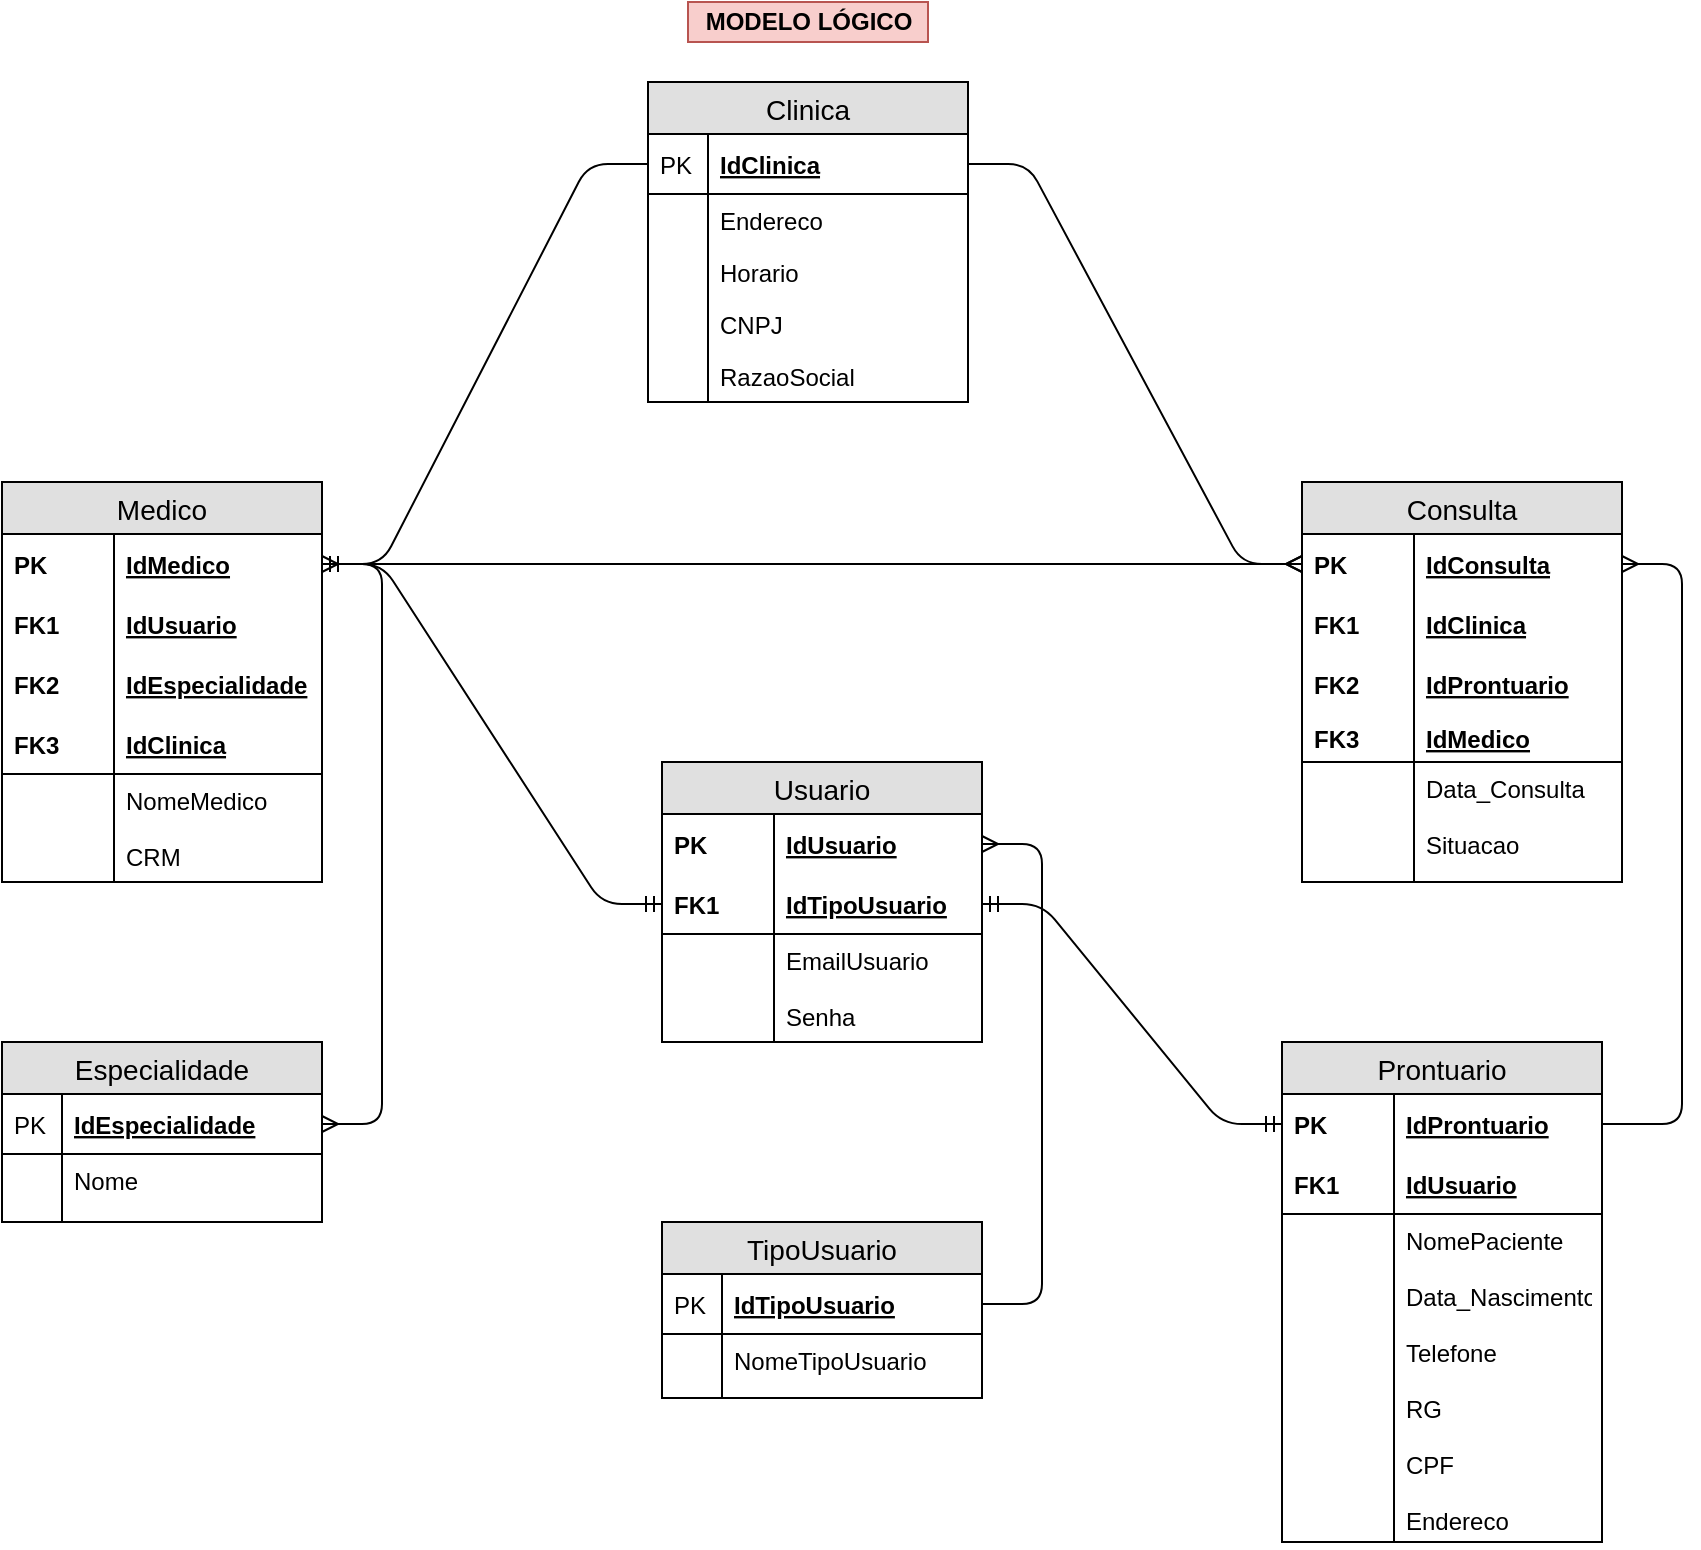 <mxfile version="12.6.7" pages="2"><diagram id="62v4fW86ixh1rHZO0dCC" name="Page-1"><mxGraphModel dx="1102" dy="614" grid="1" gridSize="10" guides="1" tooltips="1" connect="1" arrows="1" fold="1" page="1" pageScale="1" pageWidth="827" pageHeight="1169" math="0" shadow="0"><root><mxCell id="0"/><mxCell id="1" parent="0"/><mxCell id="PwgxixnQ3mwOwHlUqCw0-1" value="MODELO LÓGICO" style="text;html=1;align=center;verticalAlign=middle;resizable=0;points=[];autosize=1;fillColor=#f8cecc;strokeColor=#b85450;fontStyle=1" parent="1" vertex="1"><mxGeometry x="353" width="120" height="20" as="geometry"/></mxCell><mxCell id="dpFti6KTdkRQyseSQDnC-2" value="Clinica" style="swimlane;fontStyle=0;childLayout=stackLayout;horizontal=1;startSize=26;fillColor=#e0e0e0;horizontalStack=0;resizeParent=1;resizeParentMax=0;resizeLast=0;collapsible=1;marginBottom=0;swimlaneFillColor=#ffffff;align=center;fontSize=14;" parent="1" vertex="1"><mxGeometry x="333" y="40" width="160" height="160" as="geometry"/></mxCell><mxCell id="dpFti6KTdkRQyseSQDnC-3" value="IdClinica" style="shape=partialRectangle;top=0;left=0;right=0;bottom=1;align=left;verticalAlign=middle;fillColor=none;spacingLeft=34;spacingRight=4;overflow=hidden;rotatable=0;points=[[0,0.5],[1,0.5]];portConstraint=eastwest;dropTarget=0;fontStyle=5;fontSize=12;" parent="dpFti6KTdkRQyseSQDnC-2" vertex="1"><mxGeometry y="26" width="160" height="30" as="geometry"/></mxCell><mxCell id="dpFti6KTdkRQyseSQDnC-4" value="PK" style="shape=partialRectangle;top=0;left=0;bottom=0;fillColor=none;align=left;verticalAlign=middle;spacingLeft=4;spacingRight=4;overflow=hidden;rotatable=0;points=[];portConstraint=eastwest;part=1;fontSize=12;" parent="dpFti6KTdkRQyseSQDnC-3" vertex="1" connectable="0"><mxGeometry width="30" height="30" as="geometry"/></mxCell><mxCell id="dpFti6KTdkRQyseSQDnC-5" value="Endereco" style="shape=partialRectangle;top=0;left=0;right=0;bottom=0;align=left;verticalAlign=top;fillColor=none;spacingLeft=34;spacingRight=4;overflow=hidden;rotatable=0;points=[[0,0.5],[1,0.5]];portConstraint=eastwest;dropTarget=0;fontSize=12;" parent="dpFti6KTdkRQyseSQDnC-2" vertex="1"><mxGeometry y="56" width="160" height="26" as="geometry"/></mxCell><mxCell id="dpFti6KTdkRQyseSQDnC-6" value="" style="shape=partialRectangle;top=0;left=0;bottom=0;fillColor=none;align=left;verticalAlign=top;spacingLeft=4;spacingRight=4;overflow=hidden;rotatable=0;points=[];portConstraint=eastwest;part=1;fontSize=12;" parent="dpFti6KTdkRQyseSQDnC-5" vertex="1" connectable="0"><mxGeometry width="30" height="26" as="geometry"/></mxCell><mxCell id="dpFti6KTdkRQyseSQDnC-7" value="Horario" style="shape=partialRectangle;top=0;left=0;right=0;bottom=0;align=left;verticalAlign=top;fillColor=none;spacingLeft=34;spacingRight=4;overflow=hidden;rotatable=0;points=[[0,0.5],[1,0.5]];portConstraint=eastwest;dropTarget=0;fontSize=12;" parent="dpFti6KTdkRQyseSQDnC-2" vertex="1"><mxGeometry y="82" width="160" height="26" as="geometry"/></mxCell><mxCell id="dpFti6KTdkRQyseSQDnC-8" value="" style="shape=partialRectangle;top=0;left=0;bottom=0;fillColor=none;align=left;verticalAlign=top;spacingLeft=4;spacingRight=4;overflow=hidden;rotatable=0;points=[];portConstraint=eastwest;part=1;fontSize=12;" parent="dpFti6KTdkRQyseSQDnC-7" vertex="1" connectable="0"><mxGeometry width="30" height="26" as="geometry"/></mxCell><mxCell id="dpFti6KTdkRQyseSQDnC-9" value="CNPJ" style="shape=partialRectangle;top=0;left=0;right=0;bottom=0;align=left;verticalAlign=top;fillColor=none;spacingLeft=34;spacingRight=4;overflow=hidden;rotatable=0;points=[[0,0.5],[1,0.5]];portConstraint=eastwest;dropTarget=0;fontSize=12;" parent="dpFti6KTdkRQyseSQDnC-2" vertex="1"><mxGeometry y="108" width="160" height="26" as="geometry"/></mxCell><mxCell id="dpFti6KTdkRQyseSQDnC-10" value="" style="shape=partialRectangle;top=0;left=0;bottom=0;fillColor=none;align=left;verticalAlign=top;spacingLeft=4;spacingRight=4;overflow=hidden;rotatable=0;points=[];portConstraint=eastwest;part=1;fontSize=12;" parent="dpFti6KTdkRQyseSQDnC-9" vertex="1" connectable="0"><mxGeometry width="30" height="26" as="geometry"/></mxCell><mxCell id="dpFti6KTdkRQyseSQDnC-11" value="RazaoSocial" style="shape=partialRectangle;top=0;left=0;right=0;bottom=0;align=left;verticalAlign=top;fillColor=none;spacingLeft=34;spacingRight=4;overflow=hidden;rotatable=0;points=[[0,0.5],[1,0.5]];portConstraint=eastwest;dropTarget=0;fontSize=12;" parent="dpFti6KTdkRQyseSQDnC-2" vertex="1"><mxGeometry y="134" width="160" height="26" as="geometry"/></mxCell><mxCell id="dpFti6KTdkRQyseSQDnC-12" value="" style="shape=partialRectangle;top=0;left=0;bottom=0;fillColor=none;align=left;verticalAlign=top;spacingLeft=4;spacingRight=4;overflow=hidden;rotatable=0;points=[];portConstraint=eastwest;part=1;fontSize=12;" parent="dpFti6KTdkRQyseSQDnC-11" vertex="1" connectable="0"><mxGeometry width="30" height="26" as="geometry"/></mxCell><mxCell id="DYAiLU4BobRiLyBgGTu--7" value="TipoUsuario" style="swimlane;fontStyle=0;childLayout=stackLayout;horizontal=1;startSize=26;fillColor=#e0e0e0;horizontalStack=0;resizeParent=1;resizeParentMax=0;resizeLast=0;collapsible=1;marginBottom=0;swimlaneFillColor=#ffffff;align=center;fontSize=14;" parent="1" vertex="1"><mxGeometry x="340" y="610" width="160" height="88" as="geometry"/></mxCell><mxCell id="DYAiLU4BobRiLyBgGTu--8" value="IdTipoUsuario" style="shape=partialRectangle;top=0;left=0;right=0;bottom=1;align=left;verticalAlign=middle;fillColor=none;spacingLeft=34;spacingRight=4;overflow=hidden;rotatable=0;points=[[0,0.5],[1,0.5]];portConstraint=eastwest;dropTarget=0;fontStyle=5;fontSize=12;" parent="DYAiLU4BobRiLyBgGTu--7" vertex="1"><mxGeometry y="26" width="160" height="30" as="geometry"/></mxCell><mxCell id="DYAiLU4BobRiLyBgGTu--9" value="PK" style="shape=partialRectangle;top=0;left=0;bottom=0;fillColor=none;align=left;verticalAlign=middle;spacingLeft=4;spacingRight=4;overflow=hidden;rotatable=0;points=[];portConstraint=eastwest;part=1;fontSize=12;" parent="DYAiLU4BobRiLyBgGTu--8" vertex="1" connectable="0"><mxGeometry width="30" height="30" as="geometry"/></mxCell><mxCell id="DYAiLU4BobRiLyBgGTu--10" value="NomeTipoUsuario" style="shape=partialRectangle;top=0;left=0;right=0;bottom=0;align=left;verticalAlign=top;fillColor=none;spacingLeft=34;spacingRight=4;overflow=hidden;rotatable=0;points=[[0,0.5],[1,0.5]];portConstraint=eastwest;dropTarget=0;fontSize=12;" parent="DYAiLU4BobRiLyBgGTu--7" vertex="1"><mxGeometry y="56" width="160" height="26" as="geometry"/></mxCell><mxCell id="DYAiLU4BobRiLyBgGTu--11" value="" style="shape=partialRectangle;top=0;left=0;bottom=0;fillColor=none;align=left;verticalAlign=top;spacingLeft=4;spacingRight=4;overflow=hidden;rotatable=0;points=[];portConstraint=eastwest;part=1;fontSize=12;" parent="DYAiLU4BobRiLyBgGTu--10" vertex="1" connectable="0"><mxGeometry width="30" height="26" as="geometry"/></mxCell><mxCell id="DYAiLU4BobRiLyBgGTu--12" value="" style="shape=partialRectangle;top=0;left=0;right=0;bottom=0;align=left;verticalAlign=top;fillColor=none;spacingLeft=34;spacingRight=4;overflow=hidden;rotatable=0;points=[[0,0.5],[1,0.5]];portConstraint=eastwest;dropTarget=0;fontSize=12;" parent="DYAiLU4BobRiLyBgGTu--7" vertex="1"><mxGeometry y="82" width="160" height="2" as="geometry"/></mxCell><mxCell id="DYAiLU4BobRiLyBgGTu--13" value="" style="shape=partialRectangle;top=0;left=0;bottom=0;fillColor=none;align=left;verticalAlign=top;spacingLeft=4;spacingRight=4;overflow=hidden;rotatable=0;points=[];portConstraint=eastwest;part=1;fontSize=12;" parent="DYAiLU4BobRiLyBgGTu--12" vertex="1" connectable="0"><mxGeometry width="30" height="2" as="geometry"/></mxCell><mxCell id="DYAiLU4BobRiLyBgGTu--14" value="" style="shape=partialRectangle;top=0;left=0;right=0;bottom=0;align=left;verticalAlign=top;fillColor=none;spacingLeft=34;spacingRight=4;overflow=hidden;rotatable=0;points=[[0,0.5],[1,0.5]];portConstraint=eastwest;dropTarget=0;fontSize=12;" parent="DYAiLU4BobRiLyBgGTu--7" vertex="1"><mxGeometry y="84" width="160" height="2" as="geometry"/></mxCell><mxCell id="DYAiLU4BobRiLyBgGTu--15" value="" style="shape=partialRectangle;top=0;left=0;bottom=0;fillColor=none;align=left;verticalAlign=top;spacingLeft=4;spacingRight=4;overflow=hidden;rotatable=0;points=[];portConstraint=eastwest;part=1;fontSize=12;" parent="DYAiLU4BobRiLyBgGTu--14" vertex="1" connectable="0"><mxGeometry width="30" height="2" as="geometry"/></mxCell><mxCell id="DYAiLU4BobRiLyBgGTu--16" value="" style="shape=partialRectangle;top=0;left=0;right=0;bottom=0;align=left;verticalAlign=top;fillColor=none;spacingLeft=34;spacingRight=4;overflow=hidden;rotatable=0;points=[[0,0.5],[1,0.5]];portConstraint=eastwest;dropTarget=0;fontSize=12;" parent="DYAiLU4BobRiLyBgGTu--7" vertex="1"><mxGeometry y="86" width="160" height="2" as="geometry"/></mxCell><mxCell id="DYAiLU4BobRiLyBgGTu--17" value="" style="shape=partialRectangle;top=0;left=0;bottom=0;fillColor=none;align=left;verticalAlign=top;spacingLeft=4;spacingRight=4;overflow=hidden;rotatable=0;points=[];portConstraint=eastwest;part=1;fontSize=12;" parent="DYAiLU4BobRiLyBgGTu--16" vertex="1" connectable="0"><mxGeometry width="30" height="2" as="geometry"/></mxCell><mxCell id="DYAiLU4BobRiLyBgGTu--18" value="Usuario" style="swimlane;fontStyle=0;childLayout=stackLayout;horizontal=1;startSize=26;fillColor=#e0e0e0;horizontalStack=0;resizeParent=1;resizeParentMax=0;resizeLast=0;collapsible=1;marginBottom=0;swimlaneFillColor=#ffffff;align=center;fontSize=14;" parent="1" vertex="1"><mxGeometry x="340" y="380" width="160" height="140" as="geometry"/></mxCell><mxCell id="DYAiLU4BobRiLyBgGTu--19" value="IdUsuario" style="shape=partialRectangle;top=0;left=0;right=0;bottom=0;align=left;verticalAlign=middle;fillColor=none;spacingLeft=60;spacingRight=4;overflow=hidden;rotatable=0;points=[[0,0.5],[1,0.5]];portConstraint=eastwest;dropTarget=0;fontStyle=5;fontSize=12;" parent="DYAiLU4BobRiLyBgGTu--18" vertex="1"><mxGeometry y="26" width="160" height="30" as="geometry"/></mxCell><mxCell id="DYAiLU4BobRiLyBgGTu--20" value="PK" style="shape=partialRectangle;fontStyle=1;top=0;left=0;bottom=0;fillColor=none;align=left;verticalAlign=middle;spacingLeft=4;spacingRight=4;overflow=hidden;rotatable=0;points=[];portConstraint=eastwest;part=1;fontSize=12;" parent="DYAiLU4BobRiLyBgGTu--19" vertex="1" connectable="0"><mxGeometry width="56" height="30" as="geometry"/></mxCell><mxCell id="DYAiLU4BobRiLyBgGTu--21" value="IdTipoUsuario" style="shape=partialRectangle;top=0;left=0;right=0;bottom=1;align=left;verticalAlign=middle;fillColor=none;spacingLeft=60;spacingRight=4;overflow=hidden;rotatable=0;points=[[0,0.5],[1,0.5]];portConstraint=eastwest;dropTarget=0;fontStyle=5;fontSize=12;" parent="DYAiLU4BobRiLyBgGTu--18" vertex="1"><mxGeometry y="56" width="160" height="30" as="geometry"/></mxCell><mxCell id="DYAiLU4BobRiLyBgGTu--22" value="FK1" style="shape=partialRectangle;fontStyle=1;top=0;left=0;bottom=0;fillColor=none;align=left;verticalAlign=middle;spacingLeft=4;spacingRight=4;overflow=hidden;rotatable=0;points=[];portConstraint=eastwest;part=1;fontSize=12;" parent="DYAiLU4BobRiLyBgGTu--21" vertex="1" connectable="0"><mxGeometry width="56" height="30" as="geometry"/></mxCell><mxCell id="DYAiLU4BobRiLyBgGTu--23" value="EmailUsuario&#10;&#10;Senha" style="shape=partialRectangle;top=0;left=0;right=0;bottom=0;align=left;verticalAlign=top;fillColor=none;spacingLeft=60;spacingRight=4;overflow=hidden;rotatable=0;points=[[0,0.5],[1,0.5]];portConstraint=eastwest;dropTarget=0;fontSize=12;" parent="DYAiLU4BobRiLyBgGTu--18" vertex="1"><mxGeometry y="86" width="160" height="54" as="geometry"/></mxCell><mxCell id="DYAiLU4BobRiLyBgGTu--24" value="" style="shape=partialRectangle;top=0;left=0;bottom=0;fillColor=none;align=left;verticalAlign=top;spacingLeft=4;spacingRight=4;overflow=hidden;rotatable=0;points=[];portConstraint=eastwest;part=1;fontSize=12;" parent="DYAiLU4BobRiLyBgGTu--23" vertex="1" connectable="0"><mxGeometry width="56" height="54.0" as="geometry"/></mxCell><mxCell id="DYAiLU4BobRiLyBgGTu--32" value="Prontuario" style="swimlane;fontStyle=0;childLayout=stackLayout;horizontal=1;startSize=26;fillColor=#e0e0e0;horizontalStack=0;resizeParent=1;resizeParentMax=0;resizeLast=0;collapsible=1;marginBottom=0;swimlaneFillColor=#ffffff;align=center;fontSize=14;" parent="1" vertex="1"><mxGeometry x="650" y="520" width="160" height="250" as="geometry"/></mxCell><mxCell id="DYAiLU4BobRiLyBgGTu--33" value="IdProntuario" style="shape=partialRectangle;top=0;left=0;right=0;bottom=0;align=left;verticalAlign=middle;fillColor=none;spacingLeft=60;spacingRight=4;overflow=hidden;rotatable=0;points=[[0,0.5],[1,0.5]];portConstraint=eastwest;dropTarget=0;fontStyle=5;fontSize=12;" parent="DYAiLU4BobRiLyBgGTu--32" vertex="1"><mxGeometry y="26" width="160" height="30" as="geometry"/></mxCell><mxCell id="DYAiLU4BobRiLyBgGTu--34" value="PK" style="shape=partialRectangle;fontStyle=1;top=0;left=0;bottom=0;fillColor=none;align=left;verticalAlign=middle;spacingLeft=4;spacingRight=4;overflow=hidden;rotatable=0;points=[];portConstraint=eastwest;part=1;fontSize=12;" parent="DYAiLU4BobRiLyBgGTu--33" vertex="1" connectable="0"><mxGeometry width="56" height="30" as="geometry"/></mxCell><mxCell id="DYAiLU4BobRiLyBgGTu--35" value="IdUsuario" style="shape=partialRectangle;top=0;left=0;right=0;bottom=1;align=left;verticalAlign=middle;fillColor=none;spacingLeft=60;spacingRight=4;overflow=hidden;rotatable=0;points=[[0,0.5],[1,0.5]];portConstraint=eastwest;dropTarget=0;fontStyle=5;fontSize=12;" parent="DYAiLU4BobRiLyBgGTu--32" vertex="1"><mxGeometry y="56" width="160" height="30" as="geometry"/></mxCell><mxCell id="DYAiLU4BobRiLyBgGTu--36" value="FK1" style="shape=partialRectangle;fontStyle=1;top=0;left=0;bottom=0;fillColor=none;align=left;verticalAlign=middle;spacingLeft=4;spacingRight=4;overflow=hidden;rotatable=0;points=[];portConstraint=eastwest;part=1;fontSize=12;" parent="DYAiLU4BobRiLyBgGTu--35" vertex="1" connectable="0"><mxGeometry width="56" height="30" as="geometry"/></mxCell><mxCell id="DYAiLU4BobRiLyBgGTu--37" value="NomePaciente&#10;&#10;Data_Nascimento&#10;&#10;Telefone&#10;&#10;RG&#10;&#10;CPF&#10;&#10;Endereco" style="shape=partialRectangle;top=0;left=0;right=0;bottom=0;align=left;verticalAlign=top;fillColor=none;spacingLeft=60;spacingRight=4;overflow=hidden;rotatable=0;points=[[0,0.5],[1,0.5]];portConstraint=eastwest;dropTarget=0;fontSize=12;" parent="DYAiLU4BobRiLyBgGTu--32" vertex="1"><mxGeometry y="86" width="160" height="164" as="geometry"/></mxCell><mxCell id="DYAiLU4BobRiLyBgGTu--38" value="" style="shape=partialRectangle;top=0;left=0;bottom=0;fillColor=none;align=left;verticalAlign=top;spacingLeft=4;spacingRight=4;overflow=hidden;rotatable=0;points=[];portConstraint=eastwest;part=1;fontSize=12;" parent="DYAiLU4BobRiLyBgGTu--37" vertex="1" connectable="0"><mxGeometry width="56" height="164.0" as="geometry"/></mxCell><mxCell id="DYAiLU4BobRiLyBgGTu--39" value="Medico" style="swimlane;fontStyle=0;childLayout=stackLayout;horizontal=1;startSize=26;fillColor=#e0e0e0;horizontalStack=0;resizeParent=1;resizeParentMax=0;resizeLast=0;collapsible=1;marginBottom=0;swimlaneFillColor=#ffffff;align=center;fontSize=14;" parent="1" vertex="1"><mxGeometry x="10" y="240" width="160" height="200" as="geometry"/></mxCell><mxCell id="DYAiLU4BobRiLyBgGTu--40" value="IdMedico" style="shape=partialRectangle;top=0;left=0;right=0;bottom=0;align=left;verticalAlign=middle;fillColor=none;spacingLeft=60;spacingRight=4;overflow=hidden;rotatable=0;points=[[0,0.5],[1,0.5]];portConstraint=eastwest;dropTarget=0;fontStyle=5;fontSize=12;" parent="DYAiLU4BobRiLyBgGTu--39" vertex="1"><mxGeometry y="26" width="160" height="30" as="geometry"/></mxCell><mxCell id="DYAiLU4BobRiLyBgGTu--41" value="PK" style="shape=partialRectangle;fontStyle=1;top=0;left=0;bottom=0;fillColor=none;align=left;verticalAlign=middle;spacingLeft=4;spacingRight=4;overflow=hidden;rotatable=0;points=[];portConstraint=eastwest;part=1;fontSize=12;" parent="DYAiLU4BobRiLyBgGTu--40" vertex="1" connectable="0"><mxGeometry width="56" height="30" as="geometry"/></mxCell><mxCell id="yy1EA3YrSv-kGROpEhgE-12" value="IdUsuario" style="shape=partialRectangle;top=0;left=0;right=0;bottom=0;align=left;verticalAlign=middle;fillColor=none;spacingLeft=60;spacingRight=4;overflow=hidden;rotatable=0;points=[[0,0.5],[1,0.5]];portConstraint=eastwest;dropTarget=0;fontStyle=5;fontSize=12;" parent="DYAiLU4BobRiLyBgGTu--39" vertex="1"><mxGeometry y="56" width="160" height="30" as="geometry"/></mxCell><mxCell id="yy1EA3YrSv-kGROpEhgE-13" value="FK1" style="shape=partialRectangle;fontStyle=1;top=0;left=0;bottom=0;fillColor=none;align=left;verticalAlign=middle;spacingLeft=4;spacingRight=4;overflow=hidden;rotatable=0;points=[];portConstraint=eastwest;part=1;fontSize=12;" parent="yy1EA3YrSv-kGROpEhgE-12" vertex="1" connectable="0"><mxGeometry width="56" height="30" as="geometry"/></mxCell><mxCell id="bJq-XRbm6dzYmdEOldW2-1" value="IdEspecialidade" style="shape=partialRectangle;top=0;left=0;right=0;bottom=0;align=left;verticalAlign=middle;fillColor=none;spacingLeft=60;spacingRight=4;overflow=hidden;rotatable=0;points=[[0,0.5],[1,0.5]];portConstraint=eastwest;dropTarget=0;fontStyle=5;fontSize=12;" vertex="1" parent="DYAiLU4BobRiLyBgGTu--39"><mxGeometry y="86" width="160" height="30" as="geometry"/></mxCell><mxCell id="bJq-XRbm6dzYmdEOldW2-2" value="FK2" style="shape=partialRectangle;fontStyle=1;top=0;left=0;bottom=0;fillColor=none;align=left;verticalAlign=middle;spacingLeft=4;spacingRight=4;overflow=hidden;rotatable=0;points=[];portConstraint=eastwest;part=1;fontSize=12;" vertex="1" connectable="0" parent="bJq-XRbm6dzYmdEOldW2-1"><mxGeometry width="56" height="30" as="geometry"/></mxCell><mxCell id="DYAiLU4BobRiLyBgGTu--42" value="IdClinica" style="shape=partialRectangle;top=0;left=0;right=0;bottom=1;align=left;verticalAlign=middle;fillColor=none;spacingLeft=60;spacingRight=4;overflow=hidden;rotatable=0;points=[[0,0.5],[1,0.5]];portConstraint=eastwest;dropTarget=0;fontStyle=5;fontSize=12;" parent="DYAiLU4BobRiLyBgGTu--39" vertex="1"><mxGeometry y="116" width="160" height="30" as="geometry"/></mxCell><mxCell id="DYAiLU4BobRiLyBgGTu--43" value="FK3" style="shape=partialRectangle;fontStyle=1;top=0;left=0;bottom=0;fillColor=none;align=left;verticalAlign=middle;spacingLeft=4;spacingRight=4;overflow=hidden;rotatable=0;points=[];portConstraint=eastwest;part=1;fontSize=12;" parent="DYAiLU4BobRiLyBgGTu--42" vertex="1" connectable="0"><mxGeometry width="56" height="30" as="geometry"/></mxCell><mxCell id="DYAiLU4BobRiLyBgGTu--44" value="NomeMedico&#10;&#10;CRM&#10;&#10;&#10;" style="shape=partialRectangle;top=0;left=0;right=0;bottom=0;align=left;verticalAlign=top;fillColor=none;spacingLeft=60;spacingRight=4;overflow=hidden;rotatable=0;points=[[0,0.5],[1,0.5]];portConstraint=eastwest;dropTarget=0;fontSize=12;" parent="DYAiLU4BobRiLyBgGTu--39" vertex="1"><mxGeometry y="146" width="160" height="54" as="geometry"/></mxCell><mxCell id="DYAiLU4BobRiLyBgGTu--45" value="" style="shape=partialRectangle;top=0;left=0;bottom=0;fillColor=none;align=left;verticalAlign=top;spacingLeft=4;spacingRight=4;overflow=hidden;rotatable=0;points=[];portConstraint=eastwest;part=1;fontSize=12;" parent="DYAiLU4BobRiLyBgGTu--44" vertex="1" connectable="0"><mxGeometry width="56" height="54.0" as="geometry"/></mxCell><mxCell id="DYAiLU4BobRiLyBgGTu--46" value="Especialidade" style="swimlane;fontStyle=0;childLayout=stackLayout;horizontal=1;startSize=26;fillColor=#e0e0e0;horizontalStack=0;resizeParent=1;resizeParentMax=0;resizeLast=0;collapsible=1;marginBottom=0;swimlaneFillColor=#ffffff;align=center;fontSize=14;" parent="1" vertex="1"><mxGeometry x="10" y="520" width="160" height="90" as="geometry"/></mxCell><mxCell id="DYAiLU4BobRiLyBgGTu--47" value="IdEspecialidade" style="shape=partialRectangle;top=0;left=0;right=0;bottom=1;align=left;verticalAlign=middle;fillColor=none;spacingLeft=34;spacingRight=4;overflow=hidden;rotatable=0;points=[[0,0.5],[1,0.5]];portConstraint=eastwest;dropTarget=0;fontStyle=5;fontSize=12;" parent="DYAiLU4BobRiLyBgGTu--46" vertex="1"><mxGeometry y="26" width="160" height="30" as="geometry"/></mxCell><mxCell id="DYAiLU4BobRiLyBgGTu--48" value="PK" style="shape=partialRectangle;top=0;left=0;bottom=0;fillColor=none;align=left;verticalAlign=middle;spacingLeft=4;spacingRight=4;overflow=hidden;rotatable=0;points=[];portConstraint=eastwest;part=1;fontSize=12;" parent="DYAiLU4BobRiLyBgGTu--47" vertex="1" connectable="0"><mxGeometry width="30" height="30" as="geometry"/></mxCell><mxCell id="DYAiLU4BobRiLyBgGTu--49" value="Nome" style="shape=partialRectangle;top=0;left=0;right=0;bottom=0;align=left;verticalAlign=top;fillColor=none;spacingLeft=34;spacingRight=4;overflow=hidden;rotatable=0;points=[[0,0.5],[1,0.5]];portConstraint=eastwest;dropTarget=0;fontSize=12;" parent="DYAiLU4BobRiLyBgGTu--46" vertex="1"><mxGeometry y="56" width="160" height="26" as="geometry"/></mxCell><mxCell id="DYAiLU4BobRiLyBgGTu--50" value="" style="shape=partialRectangle;top=0;left=0;bottom=0;fillColor=none;align=left;verticalAlign=top;spacingLeft=4;spacingRight=4;overflow=hidden;rotatable=0;points=[];portConstraint=eastwest;part=1;fontSize=12;" parent="DYAiLU4BobRiLyBgGTu--49" vertex="1" connectable="0"><mxGeometry width="30" height="26" as="geometry"/></mxCell><mxCell id="DYAiLU4BobRiLyBgGTu--51" value="" style="shape=partialRectangle;top=0;left=0;right=0;bottom=0;align=left;verticalAlign=top;fillColor=none;spacingLeft=34;spacingRight=4;overflow=hidden;rotatable=0;points=[[0,0.5],[1,0.5]];portConstraint=eastwest;dropTarget=0;fontSize=12;" parent="DYAiLU4BobRiLyBgGTu--46" vertex="1"><mxGeometry y="82" width="160" height="2" as="geometry"/></mxCell><mxCell id="DYAiLU4BobRiLyBgGTu--52" value="" style="shape=partialRectangle;top=0;left=0;bottom=0;fillColor=none;align=left;verticalAlign=top;spacingLeft=4;spacingRight=4;overflow=hidden;rotatable=0;points=[];portConstraint=eastwest;part=1;fontSize=12;" parent="DYAiLU4BobRiLyBgGTu--51" vertex="1" connectable="0"><mxGeometry width="30" height="2" as="geometry"/></mxCell><mxCell id="DYAiLU4BobRiLyBgGTu--53" value="" style="shape=partialRectangle;top=0;left=0;right=0;bottom=0;align=left;verticalAlign=top;fillColor=none;spacingLeft=34;spacingRight=4;overflow=hidden;rotatable=0;points=[[0,0.5],[1,0.5]];portConstraint=eastwest;dropTarget=0;fontSize=12;" parent="DYAiLU4BobRiLyBgGTu--46" vertex="1"><mxGeometry y="84" width="160" height="2" as="geometry"/></mxCell><mxCell id="DYAiLU4BobRiLyBgGTu--54" value="" style="shape=partialRectangle;top=0;left=0;bottom=0;fillColor=none;align=left;verticalAlign=top;spacingLeft=4;spacingRight=4;overflow=hidden;rotatable=0;points=[];portConstraint=eastwest;part=1;fontSize=12;" parent="DYAiLU4BobRiLyBgGTu--53" vertex="1" connectable="0"><mxGeometry width="30" height="2" as="geometry"/></mxCell><mxCell id="DYAiLU4BobRiLyBgGTu--55" value="" style="shape=partialRectangle;top=0;left=0;right=0;bottom=0;align=left;verticalAlign=top;fillColor=none;spacingLeft=34;spacingRight=4;overflow=hidden;rotatable=0;points=[[0,0.5],[1,0.5]];portConstraint=eastwest;dropTarget=0;fontSize=12;" parent="DYAiLU4BobRiLyBgGTu--46" vertex="1"><mxGeometry y="86" width="160" height="4" as="geometry"/></mxCell><mxCell id="DYAiLU4BobRiLyBgGTu--56" value="" style="shape=partialRectangle;top=0;left=0;bottom=0;fillColor=none;align=left;verticalAlign=top;spacingLeft=4;spacingRight=4;overflow=hidden;rotatable=0;points=[];portConstraint=eastwest;part=1;fontSize=12;" parent="DYAiLU4BobRiLyBgGTu--55" vertex="1" connectable="0"><mxGeometry width="30" height="4" as="geometry"/></mxCell><mxCell id="DYAiLU4BobRiLyBgGTu--57" value="Consulta" style="swimlane;fontStyle=0;childLayout=stackLayout;horizontal=1;startSize=26;fillColor=#e0e0e0;horizontalStack=0;resizeParent=1;resizeParentMax=0;resizeLast=0;collapsible=1;marginBottom=0;swimlaneFillColor=#ffffff;align=center;fontSize=14;" parent="1" vertex="1"><mxGeometry x="660" y="240" width="160" height="200" as="geometry"/></mxCell><mxCell id="DYAiLU4BobRiLyBgGTu--58" value="IdConsulta" style="shape=partialRectangle;top=0;left=0;right=0;bottom=0;align=left;verticalAlign=middle;fillColor=none;spacingLeft=60;spacingRight=4;overflow=hidden;rotatable=0;points=[[0,0.5],[1,0.5]];portConstraint=eastwest;dropTarget=0;fontStyle=5;fontSize=12;" parent="DYAiLU4BobRiLyBgGTu--57" vertex="1"><mxGeometry y="26" width="160" height="30" as="geometry"/></mxCell><mxCell id="DYAiLU4BobRiLyBgGTu--59" value="PK" style="shape=partialRectangle;fontStyle=1;top=0;left=0;bottom=0;fillColor=none;align=left;verticalAlign=middle;spacingLeft=4;spacingRight=4;overflow=hidden;rotatable=0;points=[];portConstraint=eastwest;part=1;fontSize=12;" parent="DYAiLU4BobRiLyBgGTu--58" vertex="1" connectable="0"><mxGeometry width="56" height="30" as="geometry"/></mxCell><mxCell id="ymZmj8cZmrj9OX4pfK9P-11" value="IdClinica" style="shape=partialRectangle;top=0;left=0;right=0;bottom=0;align=left;verticalAlign=middle;fillColor=none;spacingLeft=60;spacingRight=4;overflow=hidden;rotatable=0;points=[[0,0.5],[1,0.5]];portConstraint=eastwest;dropTarget=0;fontStyle=5;fontSize=12;" parent="DYAiLU4BobRiLyBgGTu--57" vertex="1"><mxGeometry y="56" width="160" height="30" as="geometry"/></mxCell><mxCell id="ymZmj8cZmrj9OX4pfK9P-12" value="FK1" style="shape=partialRectangle;fontStyle=1;top=0;left=0;bottom=0;fillColor=none;align=left;verticalAlign=middle;spacingLeft=4;spacingRight=4;overflow=hidden;rotatable=0;points=[];portConstraint=eastwest;part=1;fontSize=12;" parent="ymZmj8cZmrj9OX4pfK9P-11" vertex="1" connectable="0"><mxGeometry width="56" height="30" as="geometry"/></mxCell><mxCell id="ymZmj8cZmrj9OX4pfK9P-9" value="IdProntuario" style="shape=partialRectangle;top=0;left=0;right=0;bottom=0;align=left;verticalAlign=middle;fillColor=none;spacingLeft=60;spacingRight=4;overflow=hidden;rotatable=0;points=[[0,0.5],[1,0.5]];portConstraint=eastwest;dropTarget=0;fontStyle=5;fontSize=12;" parent="DYAiLU4BobRiLyBgGTu--57" vertex="1"><mxGeometry y="86" width="160" height="30" as="geometry"/></mxCell><mxCell id="ymZmj8cZmrj9OX4pfK9P-10" value="FK2" style="shape=partialRectangle;fontStyle=1;top=0;left=0;bottom=0;fillColor=none;align=left;verticalAlign=middle;spacingLeft=4;spacingRight=4;overflow=hidden;rotatable=0;points=[];portConstraint=eastwest;part=1;fontSize=12;" parent="ymZmj8cZmrj9OX4pfK9P-9" vertex="1" connectable="0"><mxGeometry width="56" height="30" as="geometry"/></mxCell><mxCell id="DYAiLU4BobRiLyBgGTu--60" value="IdMedico" style="shape=partialRectangle;top=0;left=0;right=0;bottom=1;align=left;verticalAlign=middle;fillColor=none;spacingLeft=60;spacingRight=4;overflow=hidden;rotatable=0;points=[[0,0.5],[1,0.5]];portConstraint=eastwest;dropTarget=0;fontStyle=5;fontSize=12;" parent="DYAiLU4BobRiLyBgGTu--57" vertex="1"><mxGeometry y="116" width="160" height="24" as="geometry"/></mxCell><mxCell id="DYAiLU4BobRiLyBgGTu--61" value="FK3" style="shape=partialRectangle;fontStyle=1;top=0;left=0;bottom=0;fillColor=none;align=left;verticalAlign=middle;spacingLeft=4;spacingRight=4;overflow=hidden;rotatable=0;points=[];portConstraint=eastwest;part=1;fontSize=12;" parent="DYAiLU4BobRiLyBgGTu--60" vertex="1" connectable="0"><mxGeometry width="56" height="24" as="geometry"/></mxCell><mxCell id="DYAiLU4BobRiLyBgGTu--62" value="Data_Consulta&#10;&#10;Situacao&#10;&#10;" style="shape=partialRectangle;top=0;left=0;right=0;bottom=0;align=left;verticalAlign=top;fillColor=none;spacingLeft=60;spacingRight=4;overflow=hidden;rotatable=0;points=[[0,0.5],[1,0.5]];portConstraint=eastwest;dropTarget=0;fontSize=12;" parent="DYAiLU4BobRiLyBgGTu--57" vertex="1"><mxGeometry y="140" width="160" height="60" as="geometry"/></mxCell><mxCell id="DYAiLU4BobRiLyBgGTu--63" value="" style="shape=partialRectangle;top=0;left=0;bottom=0;fillColor=none;align=left;verticalAlign=top;spacingLeft=4;spacingRight=4;overflow=hidden;rotatable=0;points=[];portConstraint=eastwest;part=1;fontSize=12;" parent="DYAiLU4BobRiLyBgGTu--62" vertex="1" connectable="0"><mxGeometry width="56" height="60.0" as="geometry"/></mxCell><mxCell id="kKEcvWB4ebaYM6gC76xh-1" value="" style="edgeStyle=entityRelationEdgeStyle;fontSize=12;html=1;endArrow=ERmany;" parent="1" source="dpFti6KTdkRQyseSQDnC-3" target="DYAiLU4BobRiLyBgGTu--40" edge="1"><mxGeometry width="100" height="100" relative="1" as="geometry"><mxPoint x="210" y="410" as="sourcePoint"/><mxPoint x="280" y="120" as="targetPoint"/></mxGeometry></mxCell><mxCell id="kKEcvWB4ebaYM6gC76xh-3" value="" style="edgeStyle=entityRelationEdgeStyle;fontSize=12;html=1;endArrow=ERmandOne;startArrow=ERmandOne;" parent="1" source="DYAiLU4BobRiLyBgGTu--40" target="DYAiLU4BobRiLyBgGTu--21" edge="1"><mxGeometry width="100" height="100" relative="1" as="geometry"><mxPoint x="260" y="383" as="sourcePoint"/><mxPoint x="360" y="283" as="targetPoint"/></mxGeometry></mxCell><mxCell id="kKEcvWB4ebaYM6gC76xh-4" value="" style="edgeStyle=entityRelationEdgeStyle;fontSize=12;html=1;endArrow=ERmany;" parent="1" source="DYAiLU4BobRiLyBgGTu--8" target="DYAiLU4BobRiLyBgGTu--19" edge="1"><mxGeometry width="100" height="100" relative="1" as="geometry"><mxPoint x="10" y="900" as="sourcePoint"/><mxPoint x="110" y="800" as="targetPoint"/></mxGeometry></mxCell><mxCell id="kKEcvWB4ebaYM6gC76xh-5" value="" style="edgeStyle=entityRelationEdgeStyle;fontSize=12;html=1;endArrow=ERmany;exitX=1;exitY=0.5;exitDx=0;exitDy=0;entryX=0;entryY=0.5;entryDx=0;entryDy=0;" parent="1" source="dpFti6KTdkRQyseSQDnC-3" target="DYAiLU4BobRiLyBgGTu--58" edge="1"><mxGeometry width="100" height="100" relative="1" as="geometry"><mxPoint x="10" y="900" as="sourcePoint"/><mxPoint x="110" y="800" as="targetPoint"/></mxGeometry></mxCell><mxCell id="kKEcvWB4ebaYM6gC76xh-6" value="" style="edgeStyle=entityRelationEdgeStyle;fontSize=12;html=1;endArrow=ERmany;" parent="1" source="DYAiLU4BobRiLyBgGTu--33" target="DYAiLU4BobRiLyBgGTu--58" edge="1"><mxGeometry width="100" height="100" relative="1" as="geometry"><mxPoint x="510" y="410" as="sourcePoint"/><mxPoint x="610" y="310" as="targetPoint"/></mxGeometry></mxCell><mxCell id="kKEcvWB4ebaYM6gC76xh-7" value="" style="edgeStyle=entityRelationEdgeStyle;fontSize=12;html=1;endArrow=ERmany;" parent="1" source="DYAiLU4BobRiLyBgGTu--40" target="DYAiLU4BobRiLyBgGTu--47" edge="1"><mxGeometry width="100" height="100" relative="1" as="geometry"><mxPoint x="-134" y="500" as="sourcePoint"/><mxPoint x="-50" y="260" as="targetPoint"/></mxGeometry></mxCell><mxCell id="kKEcvWB4ebaYM6gC76xh-8" value="" style="edgeStyle=entityRelationEdgeStyle;fontSize=12;html=1;endArrow=ERmandOne;startArrow=ERmandOne;" parent="1" source="DYAiLU4BobRiLyBgGTu--21" target="DYAiLU4BobRiLyBgGTu--33" edge="1"><mxGeometry width="100" height="100" relative="1" as="geometry"><mxPoint x="10" y="900" as="sourcePoint"/><mxPoint x="400" y="620" as="targetPoint"/></mxGeometry></mxCell><mxCell id="kKEcvWB4ebaYM6gC76xh-9" value="" style="edgeStyle=entityRelationEdgeStyle;fontSize=12;html=1;endArrow=ERmany;" parent="1" source="DYAiLU4BobRiLyBgGTu--40" target="DYAiLU4BobRiLyBgGTu--58" edge="1"><mxGeometry width="100" height="100" relative="1" as="geometry"><mxPoint x="363.5" y="360" as="sourcePoint"/><mxPoint x="463.5" y="260" as="targetPoint"/></mxGeometry></mxCell></root></mxGraphModel></diagram><diagram id="M3ZBLBAjjnCPuHRFOSeJ" name="Page-2"><mxGraphModel dx="1102" dy="565" grid="1" gridSize="10" guides="1" tooltips="1" connect="1" arrows="1" fold="1" page="1" pageScale="1" pageWidth="827" pageHeight="1169" math="0" shadow="0"><root><mxCell id="Cg1-C6meNE99AkGVMfVd-0"/><mxCell id="Cg1-C6meNE99AkGVMfVd-1" parent="Cg1-C6meNE99AkGVMfVd-0"/><mxCell id="H7DMXuUgOjVnirstwZ9X-23" value="" style="edgeStyle=orthogonalEdgeStyle;rounded=0;orthogonalLoop=1;jettySize=auto;html=1;endArrow=none;endFill=0;" parent="Cg1-C6meNE99AkGVMfVd-1" source="H7DMXuUgOjVnirstwZ9X-1" target="H7DMXuUgOjVnirstwZ9X-8" edge="1"><mxGeometry relative="1" as="geometry"/></mxCell><mxCell id="MRq0CXI51LcN0cvsYCn1-1" style="edgeStyle=orthogonalEdgeStyle;rounded=0;orthogonalLoop=1;jettySize=auto;html=1;entryX=0;entryY=0.5;entryDx=0;entryDy=0;endArrow=none;endFill=0;" edge="1" parent="Cg1-C6meNE99AkGVMfVd-1" source="H7DMXuUgOjVnirstwZ9X-1" target="MRq0CXI51LcN0cvsYCn1-0"><mxGeometry relative="1" as="geometry"/></mxCell><mxCell id="H7DMXuUgOjVnirstwZ9X-1" value="Clinica" style="rounded=0;whiteSpace=wrap;html=1;" parent="Cg1-C6meNE99AkGVMfVd-1" vertex="1"><mxGeometry x="40" y="80" width="120" height="60" as="geometry"/></mxCell><mxCell id="H7DMXuUgOjVnirstwZ9X-25" value="" style="edgeStyle=orthogonalEdgeStyle;rounded=0;orthogonalLoop=1;jettySize=auto;html=1;endArrow=none;endFill=0;" parent="Cg1-C6meNE99AkGVMfVd-1" source="H7DMXuUgOjVnirstwZ9X-4" target="H7DMXuUgOjVnirstwZ9X-11" edge="1"><mxGeometry relative="1" as="geometry"/></mxCell><mxCell id="H7DMXuUgOjVnirstwZ9X-4" value="Medico" style="rounded=0;whiteSpace=wrap;html=1;" parent="Cg1-C6meNE99AkGVMfVd-1" vertex="1"><mxGeometry x="40" y="290" width="120" height="60" as="geometry"/></mxCell><mxCell id="H7DMXuUgOjVnirstwZ9X-33" style="edgeStyle=orthogonalEdgeStyle;rounded=0;orthogonalLoop=1;jettySize=auto;html=1;entryX=0.25;entryY=0.5;entryDx=0;entryDy=0;entryPerimeter=0;endArrow=none;endFill=0;" parent="Cg1-C6meNE99AkGVMfVd-1" source="H7DMXuUgOjVnirstwZ9X-6" target="H7DMXuUgOjVnirstwZ9X-32" edge="1"><mxGeometry relative="1" as="geometry"/></mxCell><mxCell id="H7DMXuUgOjVnirstwZ9X-6" value="Usuario" style="rounded=0;whiteSpace=wrap;html=1;" parent="Cg1-C6meNE99AkGVMfVd-1" vertex="1"><mxGeometry x="40" y="510" width="120" height="60" as="geometry"/></mxCell><mxCell id="H7DMXuUgOjVnirstwZ9X-30" value="" style="edgeStyle=orthogonalEdgeStyle;rounded=0;orthogonalLoop=1;jettySize=auto;html=1;endArrow=none;endFill=0;" parent="Cg1-C6meNE99AkGVMfVd-1" source="H7DMXuUgOjVnirstwZ9X-27" edge="1"><mxGeometry relative="1" as="geometry"><mxPoint x="100" y="600" as="targetPoint"/></mxGeometry></mxCell><mxCell id="H7DMXuUgOjVnirstwZ9X-7" value="TipoUsuario" style="rounded=0;whiteSpace=wrap;html=1;" parent="Cg1-C6meNE99AkGVMfVd-1" vertex="1"><mxGeometry x="40" y="680" width="120" height="60" as="geometry"/></mxCell><mxCell id="H7DMXuUgOjVnirstwZ9X-24" value="" style="edgeStyle=orthogonalEdgeStyle;rounded=0;orthogonalLoop=1;jettySize=auto;html=1;endArrow=none;endFill=0;" parent="Cg1-C6meNE99AkGVMfVd-1" source="H7DMXuUgOjVnirstwZ9X-8" target="H7DMXuUgOjVnirstwZ9X-4" edge="1"><mxGeometry relative="1" as="geometry"/></mxCell><mxCell id="H7DMXuUgOjVnirstwZ9X-8" value="Possui" style="rhombus;whiteSpace=wrap;html=1;" parent="Cg1-C6meNE99AkGVMfVd-1" vertex="1"><mxGeometry x="60" y="200" width="80" height="40" as="geometry"/></mxCell><mxCell id="H7DMXuUgOjVnirstwZ9X-26" value="" style="edgeStyle=orthogonalEdgeStyle;rounded=0;orthogonalLoop=1;jettySize=auto;html=1;endArrow=none;endFill=0;" parent="Cg1-C6meNE99AkGVMfVd-1" source="H7DMXuUgOjVnirstwZ9X-11" target="H7DMXuUgOjVnirstwZ9X-6" edge="1"><mxGeometry relative="1" as="geometry"/></mxCell><mxCell id="H7DMXuUgOjVnirstwZ9X-11" value="Possui" style="rhombus;whiteSpace=wrap;html=1;" parent="Cg1-C6meNE99AkGVMfVd-1" vertex="1"><mxGeometry x="60" y="400" width="80" height="40" as="geometry"/></mxCell><mxCell id="H7DMXuUgOjVnirstwZ9X-44" style="edgeStyle=orthogonalEdgeStyle;rounded=0;orthogonalLoop=1;jettySize=auto;html=1;endArrow=none;endFill=0;" parent="Cg1-C6meNE99AkGVMfVd-1" source="H7DMXuUgOjVnirstwZ9X-12" target="H7DMXuUgOjVnirstwZ9X-18" edge="1"><mxGeometry relative="1" as="geometry"/></mxCell><mxCell id="H7DMXuUgOjVnirstwZ9X-12" value="Paciente" style="rounded=0;whiteSpace=wrap;html=1;" parent="Cg1-C6meNE99AkGVMfVd-1" vertex="1"><mxGeometry x="350" y="680" width="120" height="60" as="geometry"/></mxCell><mxCell id="H7DMXuUgOjVnirstwZ9X-13" value="Consulta" style="rounded=0;whiteSpace=wrap;html=1;" parent="Cg1-C6meNE99AkGVMfVd-1" vertex="1"><mxGeometry x="590" y="410" width="120" height="60" as="geometry"/></mxCell><mxCell id="H7DMXuUgOjVnirstwZ9X-38" value="" style="edgeStyle=orthogonalEdgeStyle;rounded=0;orthogonalLoop=1;jettySize=auto;html=1;endArrow=none;endFill=0;" parent="Cg1-C6meNE99AkGVMfVd-1" source="H7DMXuUgOjVnirstwZ9X-18" target="H7DMXuUgOjVnirstwZ9X-13" edge="1"><mxGeometry relative="1" as="geometry"/></mxCell><mxCell id="H7DMXuUgOjVnirstwZ9X-18" value="Possui" style="rhombus;whiteSpace=wrap;html=1;" parent="Cg1-C6meNE99AkGVMfVd-1" vertex="1"><mxGeometry x="610" y="690" width="80" height="40" as="geometry"/></mxCell><mxCell id="H7DMXuUgOjVnirstwZ9X-19" value="Especilidade" style="rounded=0;whiteSpace=wrap;html=1;" parent="Cg1-C6meNE99AkGVMfVd-1" vertex="1"><mxGeometry x="210" y="410" width="120" height="60" as="geometry"/></mxCell><mxCell id="H7DMXuUgOjVnirstwZ9X-28" value="" style="edgeStyle=orthogonalEdgeStyle;rounded=0;orthogonalLoop=1;jettySize=auto;html=1;endArrow=none;endFill=0;" parent="Cg1-C6meNE99AkGVMfVd-1" source="H7DMXuUgOjVnirstwZ9X-27" target="H7DMXuUgOjVnirstwZ9X-6" edge="1"><mxGeometry relative="1" as="geometry"/></mxCell><mxCell id="H7DMXuUgOjVnirstwZ9X-27" value="Possui" style="rhombus;whiteSpace=wrap;html=1;" parent="Cg1-C6meNE99AkGVMfVd-1" vertex="1"><mxGeometry x="60" y="610" width="80" height="40" as="geometry"/></mxCell><mxCell id="H7DMXuUgOjVnirstwZ9X-31" value="" style="edgeStyle=orthogonalEdgeStyle;rounded=0;orthogonalLoop=1;jettySize=auto;html=1;endArrow=none;endFill=0;" parent="Cg1-C6meNE99AkGVMfVd-1" source="H7DMXuUgOjVnirstwZ9X-7" target="H7DMXuUgOjVnirstwZ9X-27" edge="1"><mxGeometry relative="1" as="geometry"><mxPoint x="100" y="680" as="sourcePoint"/><mxPoint x="100" y="600" as="targetPoint"/></mxGeometry></mxCell><mxCell id="H7DMXuUgOjVnirstwZ9X-43" value="" style="edgeStyle=orthogonalEdgeStyle;rounded=0;orthogonalLoop=1;jettySize=auto;html=1;endArrow=none;endFill=0;entryX=0.5;entryY=0;entryDx=0;entryDy=0;" parent="Cg1-C6meNE99AkGVMfVd-1" source="H7DMXuUgOjVnirstwZ9X-32" target="H7DMXuUgOjVnirstwZ9X-12" edge="1"><mxGeometry relative="1" as="geometry"><mxPoint x="410" y="640" as="targetPoint"/></mxGeometry></mxCell><mxCell id="H7DMXuUgOjVnirstwZ9X-32" value="Possui" style="rhombus;whiteSpace=wrap;html=1;" parent="Cg1-C6meNE99AkGVMfVd-1" vertex="1"><mxGeometry x="370" y="520" width="80" height="40" as="geometry"/></mxCell><mxCell id="H7DMXuUgOjVnirstwZ9X-49" value="" style="edgeStyle=orthogonalEdgeStyle;rounded=0;orthogonalLoop=1;jettySize=auto;html=1;endArrow=none;endFill=0;" parent="Cg1-C6meNE99AkGVMfVd-1" source="H7DMXuUgOjVnirstwZ9X-48" target="H7DMXuUgOjVnirstwZ9X-19" edge="1"><mxGeometry relative="1" as="geometry"/></mxCell><mxCell id="H7DMXuUgOjVnirstwZ9X-50" value="" style="edgeStyle=orthogonalEdgeStyle;rounded=0;orthogonalLoop=1;jettySize=auto;html=1;endArrow=none;endFill=0;" parent="Cg1-C6meNE99AkGVMfVd-1" source="H7DMXuUgOjVnirstwZ9X-48" target="H7DMXuUgOjVnirstwZ9X-4" edge="1"><mxGeometry relative="1" as="geometry"/></mxCell><mxCell id="H7DMXuUgOjVnirstwZ9X-52" style="edgeStyle=orthogonalEdgeStyle;rounded=0;orthogonalLoop=1;jettySize=auto;html=1;endArrow=none;endFill=0;" parent="Cg1-C6meNE99AkGVMfVd-1" source="H7DMXuUgOjVnirstwZ9X-48" target="H7DMXuUgOjVnirstwZ9X-13" edge="1"><mxGeometry relative="1" as="geometry"/></mxCell><mxCell id="H7DMXuUgOjVnirstwZ9X-48" value="Possui" style="rhombus;whiteSpace=wrap;html=1;" parent="Cg1-C6meNE99AkGVMfVd-1" vertex="1"><mxGeometry x="230" y="300" width="80" height="40" as="geometry"/></mxCell><mxCell id="z37PMVpYLYokBbdfxT0V-1" value="MODELO CONCEITUAL" style="text;html=1;align=center;verticalAlign=middle;resizable=0;points=[];autosize=1;fillColor=#f8cecc;strokeColor=#b85450;fontStyle=1" parent="Cg1-C6meNE99AkGVMfVd-1" vertex="1"><mxGeometry x="330" y="20" width="150" height="20" as="geometry"/></mxCell><mxCell id="wF8xc5VY-wpgd7TXr6MX-0" value="1" style="text;html=1;align=center;verticalAlign=middle;resizable=0;points=[];autosize=1;" parent="Cg1-C6meNE99AkGVMfVd-1" vertex="1"><mxGeometry x="120" y="140" width="20" height="20" as="geometry"/></mxCell><mxCell id="wF8xc5VY-wpgd7TXr6MX-1" value="N" style="text;html=1;align=center;verticalAlign=middle;resizable=0;points=[];autosize=1;" parent="Cg1-C6meNE99AkGVMfVd-1" vertex="1"><mxGeometry x="120" y="270" width="20" height="20" as="geometry"/></mxCell><mxCell id="wF8xc5VY-wpgd7TXr6MX-2" value="1" style="text;html=1;align=center;verticalAlign=middle;resizable=0;points=[];autosize=1;" parent="Cg1-C6meNE99AkGVMfVd-1" vertex="1"><mxGeometry x="120" y="350" width="20" height="20" as="geometry"/></mxCell><mxCell id="wF8xc5VY-wpgd7TXr6MX-3" value="1" style="text;html=1;align=center;verticalAlign=middle;resizable=0;points=[];autosize=1;" parent="Cg1-C6meNE99AkGVMfVd-1" vertex="1"><mxGeometry x="120" y="490" width="20" height="20" as="geometry"/></mxCell><mxCell id="wF8xc5VY-wpgd7TXr6MX-4" value="1" style="text;html=1;align=center;verticalAlign=middle;resizable=0;points=[];autosize=1;" parent="Cg1-C6meNE99AkGVMfVd-1" vertex="1"><mxGeometry x="160" y="290" width="20" height="20" as="geometry"/></mxCell><mxCell id="wF8xc5VY-wpgd7TXr6MX-5" value="N" style="text;html=1;align=center;verticalAlign=middle;resizable=0;points=[];autosize=1;" parent="Cg1-C6meNE99AkGVMfVd-1" vertex="1"><mxGeometry x="250" y="390" width="20" height="20" as="geometry"/></mxCell><mxCell id="wF8xc5VY-wpgd7TXr6MX-6" value="N" style="text;html=1;align=center;verticalAlign=middle;resizable=0;points=[];autosize=1;" parent="Cg1-C6meNE99AkGVMfVd-1" vertex="1"><mxGeometry x="620" y="390" width="20" height="20" as="geometry"/></mxCell><mxCell id="wF8xc5VY-wpgd7TXr6MX-7" value="1" style="text;html=1;align=center;verticalAlign=middle;resizable=0;points=[];autosize=1;" parent="Cg1-C6meNE99AkGVMfVd-1" vertex="1"><mxGeometry x="470" y="680" width="20" height="20" as="geometry"/></mxCell><mxCell id="wF8xc5VY-wpgd7TXr6MX-8" value="N" style="text;html=1;align=center;verticalAlign=middle;resizable=0;points=[];autosize=1;" parent="Cg1-C6meNE99AkGVMfVd-1" vertex="1"><mxGeometry x="620" y="470" width="20" height="20" as="geometry"/></mxCell><mxCell id="wF8xc5VY-wpgd7TXr6MX-9" value="N" style="text;html=1;align=center;verticalAlign=middle;resizable=0;points=[];autosize=1;" parent="Cg1-C6meNE99AkGVMfVd-1" vertex="1"><mxGeometry x="120" y="570" width="20" height="20" as="geometry"/></mxCell><mxCell id="wF8xc5VY-wpgd7TXr6MX-10" value="1" style="text;html=1;align=center;verticalAlign=middle;resizable=0;points=[];autosize=1;" parent="Cg1-C6meNE99AkGVMfVd-1" vertex="1"><mxGeometry x="120" y="660" width="20" height="20" as="geometry"/></mxCell><mxCell id="wF8xc5VY-wpgd7TXr6MX-11" value="1" style="text;html=1;align=center;verticalAlign=middle;resizable=0;points=[];autosize=1;" parent="Cg1-C6meNE99AkGVMfVd-1" vertex="1"><mxGeometry x="160" y="550" width="20" height="20" as="geometry"/></mxCell><mxCell id="wF8xc5VY-wpgd7TXr6MX-12" value="1" style="text;html=1;align=center;verticalAlign=middle;resizable=0;points=[];autosize=1;" parent="Cg1-C6meNE99AkGVMfVd-1" vertex="1"><mxGeometry x="360" y="660" width="20" height="20" as="geometry"/></mxCell><mxCell id="MRq0CXI51LcN0cvsYCn1-2" style="edgeStyle=orthogonalEdgeStyle;rounded=0;orthogonalLoop=1;jettySize=auto;html=1;entryX=0.5;entryY=0;entryDx=0;entryDy=0;endArrow=none;endFill=0;" edge="1" parent="Cg1-C6meNE99AkGVMfVd-1" source="MRq0CXI51LcN0cvsYCn1-0" target="H7DMXuUgOjVnirstwZ9X-13"><mxGeometry relative="1" as="geometry"/></mxCell><mxCell id="MRq0CXI51LcN0cvsYCn1-0" value="Possui" style="rhombus;whiteSpace=wrap;html=1;" vertex="1" parent="Cg1-C6meNE99AkGVMfVd-1"><mxGeometry x="610" y="90" width="80" height="40" as="geometry"/></mxCell><mxCell id="MRq0CXI51LcN0cvsYCn1-3" value="1" style="text;html=1;align=center;verticalAlign=middle;resizable=0;points=[];autosize=1;" vertex="1" parent="Cg1-C6meNE99AkGVMfVd-1"><mxGeometry x="160" y="80" width="20" height="20" as="geometry"/></mxCell></root></mxGraphModel></diagram></mxfile>